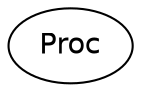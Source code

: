digraph ProcDep {
  node [fontname=helvetica];
  
  Proc; /* no dependencies */
      
} /* ProcDep */
